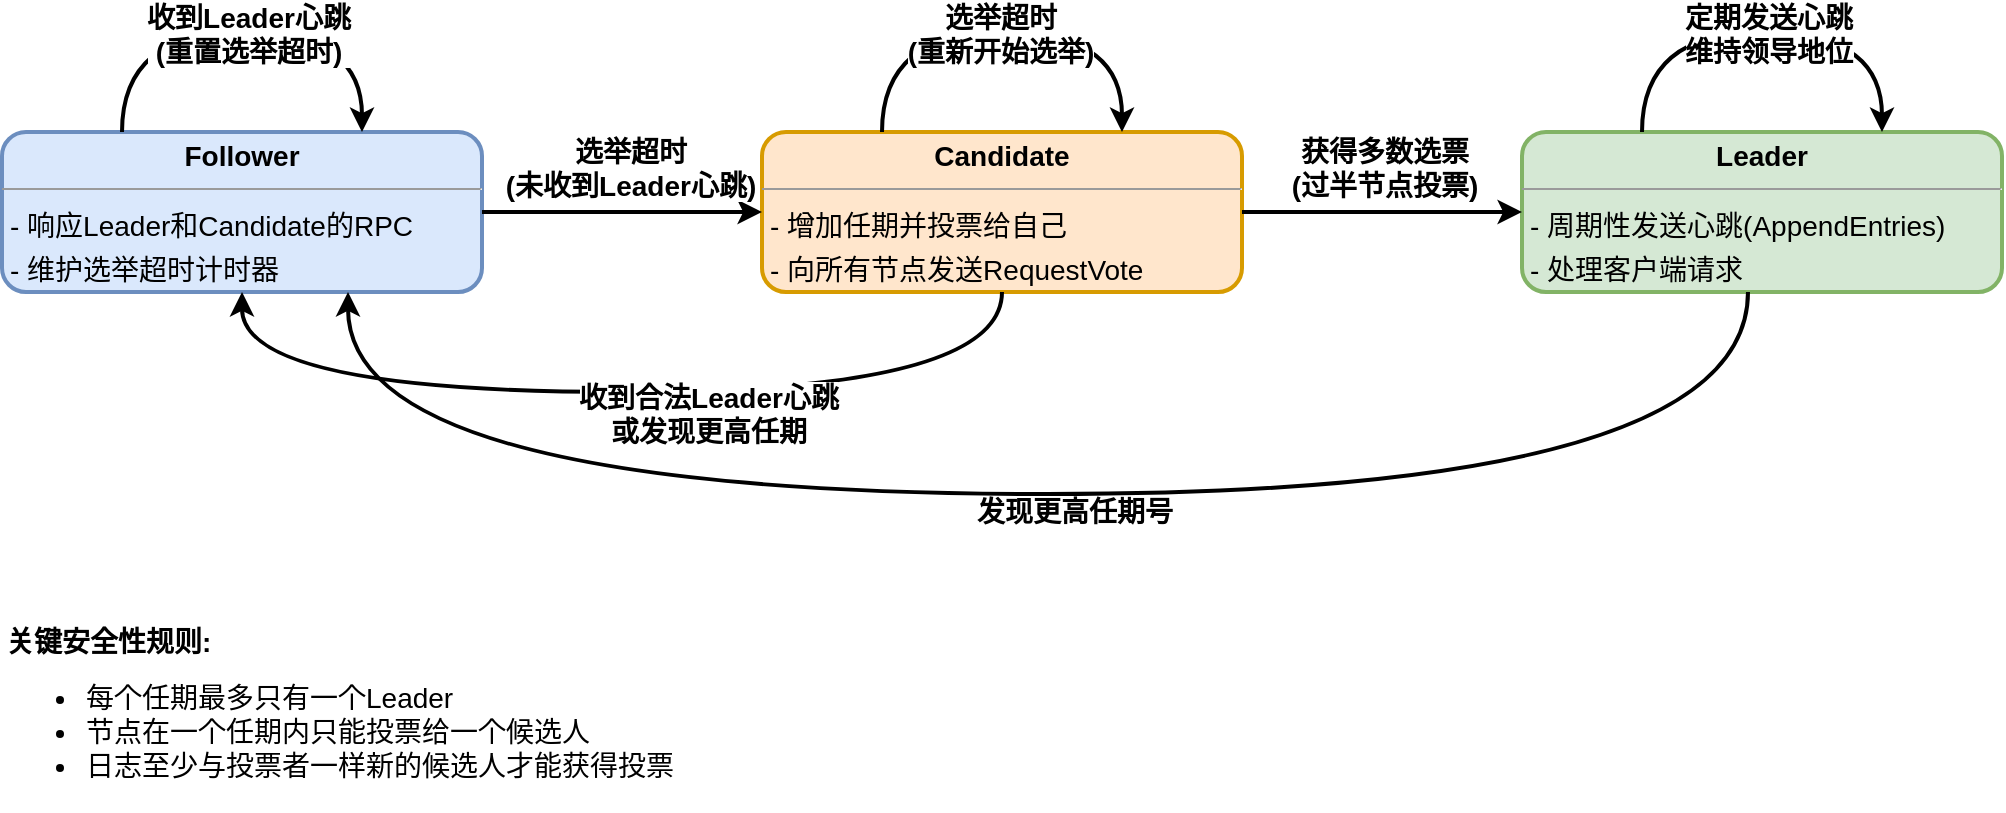 <mxfile version="26.2.14">
  <diagram name="Raft Leader选举状态机流程图" id="LkDxuzX8ql3CEM-Iv__S">
    <mxGraphModel dx="1140" dy="-1320" grid="0" gridSize="10" guides="1" tooltips="1" connect="1" arrows="1" fold="1" page="0" pageScale="1" pageWidth="850" pageHeight="1100" math="0" shadow="0">
      <root>
        <mxCell id="0" />
        <mxCell id="1" parent="0" />
        <mxCell id="Wd-uXgH5f4dMM6CjHKqw-105" value="&lt;p style=&quot;margin:0px;margin-top:4px;text-align:center;&quot;&gt;&lt;b&gt;Follower&lt;/b&gt;&lt;/p&gt;&lt;hr size=&quot;1&quot;&gt;&lt;p style=&quot;margin:0 0 0 4px;line-height:1.6;&quot;&gt;- 响应Leader和Candidate的RPC&lt;br&gt;- 维护选举超时计时器&lt;/p&gt;" style="verticalAlign=top;align=left;overflow=fill;fontSize=14;fontFamily=Helvetica;html=1;rounded=1;shadow=0;comic=0;labelBackgroundColor=none;strokeWidth=2;fillColor=#dae8fc;strokeColor=#6c8ebf;" vertex="1" parent="1">
          <mxGeometry x="108" y="2344" width="240" height="80" as="geometry" />
        </mxCell>
        <mxCell id="Wd-uXgH5f4dMM6CjHKqw-106" value="&lt;p style=&quot;margin:0px;margin-top:4px;text-align:center;&quot;&gt;&lt;b&gt;Candidate&lt;/b&gt;&lt;/p&gt;&lt;hr size=&quot;1&quot;&gt;&lt;p style=&quot;margin:0 0 0 4px;line-height:1.6;&quot;&gt;- 增加任期并投票给自己&lt;br&gt;- 向所有节点发送RequestVote&lt;/p&gt;" style="verticalAlign=top;align=left;overflow=fill;fontSize=14;fontFamily=Helvetica;html=1;rounded=1;shadow=0;comic=0;labelBackgroundColor=none;strokeWidth=2;fillColor=#ffe6cc;strokeColor=#d79b00;" vertex="1" parent="1">
          <mxGeometry x="488" y="2344" width="240" height="80" as="geometry" />
        </mxCell>
        <mxCell id="Wd-uXgH5f4dMM6CjHKqw-107" value="&lt;p style=&quot;margin:0px;margin-top:4px;text-align:center;&quot;&gt;&lt;b&gt;Leader&lt;/b&gt;&lt;/p&gt;&lt;hr size=&quot;1&quot;&gt;&lt;p style=&quot;margin:0 0 0 4px;line-height:1.6;&quot;&gt;- 周期性发送心跳(AppendEntries)&lt;br&gt;- 处理客户端请求&lt;/p&gt;" style="verticalAlign=top;align=left;overflow=fill;fontSize=14;fontFamily=Helvetica;html=1;rounded=1;shadow=0;comic=0;labelBackgroundColor=none;strokeWidth=2;fillColor=#d5e8d4;strokeColor=#82b366;" vertex="1" parent="1">
          <mxGeometry x="868" y="2344" width="240" height="80" as="geometry" />
        </mxCell>
        <mxCell id="Wd-uXgH5f4dMM6CjHKqw-108" value="" style="endArrow=classic;html=1;rounded=0;exitX=1;exitY=0.5;exitDx=0;exitDy=0;entryX=0;entryY=0.5;entryDx=0;entryDy=0;strokeWidth=2;" edge="1" parent="1" source="Wd-uXgH5f4dMM6CjHKqw-105" target="Wd-uXgH5f4dMM6CjHKqw-106">
          <mxGeometry width="50" height="50" relative="1" as="geometry">
            <mxPoint x="558" y="2604" as="sourcePoint" />
            <mxPoint x="608" y="2554" as="targetPoint" />
          </mxGeometry>
        </mxCell>
        <mxCell id="Wd-uXgH5f4dMM6CjHKqw-109" value="选举超时&#xa;(未收到Leader心跳)" style="edgeLabel;html=1;align=center;verticalAlign=middle;resizable=0;points=[];fontSize=14;fontStyle=1;labelBackgroundColor=#FFFFFF;" vertex="1" connectable="0" parent="Wd-uXgH5f4dMM6CjHKqw-108">
          <mxGeometry x="-0.018" y="2" relative="1" as="geometry">
            <mxPoint x="5" y="-20" as="offset" />
          </mxGeometry>
        </mxCell>
        <mxCell id="Wd-uXgH5f4dMM6CjHKqw-110" value="" style="endArrow=classic;html=1;rounded=0;exitX=1;exitY=0.5;exitDx=0;exitDy=0;entryX=0;entryY=0.5;entryDx=0;entryDy=0;strokeWidth=2;" edge="1" parent="1" source="Wd-uXgH5f4dMM6CjHKqw-106" target="Wd-uXgH5f4dMM6CjHKqw-107">
          <mxGeometry width="50" height="50" relative="1" as="geometry">
            <mxPoint x="558" y="2604" as="sourcePoint" />
            <mxPoint x="608" y="2554" as="targetPoint" />
          </mxGeometry>
        </mxCell>
        <mxCell id="Wd-uXgH5f4dMM6CjHKqw-111" value="获得多数选票&#xa;(过半节点投票)" style="edgeLabel;html=1;align=center;verticalAlign=middle;resizable=0;points=[];fontSize=14;fontStyle=1;labelBackgroundColor=#FFFFFF;" vertex="1" connectable="0" parent="Wd-uXgH5f4dMM6CjHKqw-110">
          <mxGeometry x="-0.057" y="2" relative="1" as="geometry">
            <mxPoint x="5" y="-20" as="offset" />
          </mxGeometry>
        </mxCell>
        <mxCell id="Wd-uXgH5f4dMM6CjHKqw-112" value="" style="endArrow=classic;html=1;rounded=0;exitX=0.5;exitY=1;exitDx=0;exitDy=0;entryX=0.75;entryY=1;entryDx=0;entryDy=0;strokeWidth=2;edgeStyle=orthogonalEdgeStyle;curved=1;" edge="1" parent="1">
          <mxGeometry width="50" height="50" relative="1" as="geometry">
            <mxPoint x="981.0" y="2424.0" as="sourcePoint" />
            <mxPoint x="281" y="2424.0" as="targetPoint" />
            <Array as="points">
              <mxPoint x="981" y="2525" />
              <mxPoint x="281" y="2525" />
            </Array>
          </mxGeometry>
        </mxCell>
        <mxCell id="Wd-uXgH5f4dMM6CjHKqw-113" value="发现更高任期号" style="edgeLabel;html=1;align=center;verticalAlign=middle;resizable=0;points=[];fontSize=14;fontStyle=1;labelBackgroundColor=#FFFFFF;" vertex="1" connectable="0" parent="Wd-uXgH5f4dMM6CjHKqw-112">
          <mxGeometry x="0.07" y="-3" relative="1" as="geometry">
            <mxPoint x="44" y="12" as="offset" />
          </mxGeometry>
        </mxCell>
        <mxCell id="Wd-uXgH5f4dMM6CjHKqw-114" value="" style="endArrow=classic;html=1;rounded=0;exitX=0.5;exitY=1;exitDx=0;exitDy=0;entryX=0.5;entryY=1;entryDx=0;entryDy=0;strokeWidth=2;edgeStyle=orthogonalEdgeStyle;curved=1;" edge="1" parent="1" source="Wd-uXgH5f4dMM6CjHKqw-106" target="Wd-uXgH5f4dMM6CjHKqw-105">
          <mxGeometry width="50" height="50" relative="1" as="geometry">
            <mxPoint x="558" y="2604" as="sourcePoint" />
            <mxPoint x="608" y="2554" as="targetPoint" />
            <Array as="points">
              <mxPoint x="608" y="2474" />
              <mxPoint x="228" y="2474" />
            </Array>
          </mxGeometry>
        </mxCell>
        <mxCell id="Wd-uXgH5f4dMM6CjHKqw-115" value="收到合法Leader心跳&#xa;或发现更高任期" style="edgeLabel;html=1;align=center;verticalAlign=middle;resizable=0;points=[];fontSize=14;fontStyle=1;labelBackgroundColor=#FFFFFF;" vertex="1" connectable="0" parent="Wd-uXgH5f4dMM6CjHKqw-114">
          <mxGeometry x="0.123" y="-1" relative="1" as="geometry">
            <mxPoint x="72" y="12" as="offset" />
          </mxGeometry>
        </mxCell>
        <mxCell id="Wd-uXgH5f4dMM6CjHKqw-116" value="" style="endArrow=classic;html=1;rounded=0;exitX=0.25;exitY=0;exitDx=0;exitDy=0;entryX=0.75;entryY=0;entryDx=0;entryDy=0;strokeWidth=2;edgeStyle=orthogonalEdgeStyle;curved=1;" edge="1" parent="1" source="Wd-uXgH5f4dMM6CjHKqw-106" target="Wd-uXgH5f4dMM6CjHKqw-106">
          <mxGeometry width="50" height="50" relative="1" as="geometry">
            <mxPoint x="558" y="2604" as="sourcePoint" />
            <mxPoint x="608" y="2554" as="targetPoint" />
            <Array as="points">
              <mxPoint x="548" y="2294" />
              <mxPoint x="668" y="2294" />
            </Array>
          </mxGeometry>
        </mxCell>
        <mxCell id="Wd-uXgH5f4dMM6CjHKqw-117" value="选举超时&#xa;(重新开始选举)" style="edgeLabel;html=1;align=center;verticalAlign=middle;resizable=0;points=[];fontSize=14;fontStyle=1;labelBackgroundColor=#FFFFFF;" vertex="1" connectable="0" parent="Wd-uXgH5f4dMM6CjHKqw-116">
          <mxGeometry x="-0.011" y="-1" relative="1" as="geometry">
            <mxPoint as="offset" />
          </mxGeometry>
        </mxCell>
        <mxCell id="Wd-uXgH5f4dMM6CjHKqw-118" value="" style="endArrow=classic;html=1;rounded=0;exitX=0.25;exitY=0;exitDx=0;exitDy=0;entryX=0.75;entryY=0;entryDx=0;entryDy=0;strokeWidth=2;edgeStyle=orthogonalEdgeStyle;curved=1;" edge="1" parent="1" source="Wd-uXgH5f4dMM6CjHKqw-105" target="Wd-uXgH5f4dMM6CjHKqw-105">
          <mxGeometry width="50" height="50" relative="1" as="geometry">
            <mxPoint x="558" y="2604" as="sourcePoint" />
            <mxPoint x="608" y="2554" as="targetPoint" />
            <Array as="points">
              <mxPoint x="168" y="2294" />
              <mxPoint x="288" y="2294" />
            </Array>
          </mxGeometry>
        </mxCell>
        <mxCell id="Wd-uXgH5f4dMM6CjHKqw-119" value="收到Leader心跳&#xa;(重置选举超时)" style="edgeLabel;html=1;align=center;verticalAlign=middle;resizable=0;points=[];fontSize=14;fontStyle=1;labelBackgroundColor=#FFFFFF;" vertex="1" connectable="0" parent="Wd-uXgH5f4dMM6CjHKqw-118">
          <mxGeometry x="0.029" y="-1" relative="1" as="geometry">
            <mxPoint as="offset" />
          </mxGeometry>
        </mxCell>
        <mxCell id="Wd-uXgH5f4dMM6CjHKqw-124" value="&lt;ul&gt;&lt;li&gt;每个任期最多只有一个Leader&lt;/li&gt;&lt;li&gt;节点在一个任期内只能投票给一个候选人&lt;/li&gt;&lt;li&gt;日志至少与投票者一样新的候选人才能获得投票&lt;/li&gt;&lt;/ul&gt;" style="text;html=1;strokeColor=none;fillColor=none;align=left;verticalAlign=middle;whiteSpace=wrap;rounded=0;fontSize=14;" vertex="1" parent="1">
          <mxGeometry x="108" y="2614" width="800" height="60" as="geometry" />
        </mxCell>
        <mxCell id="Wd-uXgH5f4dMM6CjHKqw-125" value="&lt;b&gt;关键安全性规则:&lt;/b&gt;" style="text;html=1;strokeColor=none;fillColor=none;align=left;verticalAlign=middle;whiteSpace=wrap;rounded=0;fontSize=14;" vertex="1" parent="1">
          <mxGeometry x="108" y="2584" width="200" height="30" as="geometry" />
        </mxCell>
        <mxCell id="Wd-uXgH5f4dMM6CjHKqw-126" value="" style="endArrow=classic;html=1;rounded=0;exitX=0.25;exitY=0;exitDx=0;exitDy=0;entryX=0.75;entryY=0;entryDx=0;entryDy=0;strokeWidth=2;edgeStyle=orthogonalEdgeStyle;curved=1;" edge="1" parent="1" source="Wd-uXgH5f4dMM6CjHKqw-107" target="Wd-uXgH5f4dMM6CjHKqw-107">
          <mxGeometry width="50" height="50" relative="1" as="geometry">
            <mxPoint x="928" y="2314" as="sourcePoint" />
            <mxPoint x="988" y="2314" as="targetPoint" />
            <Array as="points">
              <mxPoint x="928" y="2294" />
              <mxPoint x="1048" y="2294" />
            </Array>
          </mxGeometry>
        </mxCell>
        <mxCell id="Wd-uXgH5f4dMM6CjHKqw-127" value="定期发送心跳&#xa;维持领导地位" style="edgeLabel;html=1;align=center;verticalAlign=middle;resizable=0;points=[];fontSize=14;fontStyle=1;labelBackgroundColor=#FFFFFF;" vertex="1" connectable="0" parent="Wd-uXgH5f4dMM6CjHKqw-126">
          <mxGeometry x="0.029" y="-1" relative="1" as="geometry">
            <mxPoint as="offset" />
          </mxGeometry>
        </mxCell>
      </root>
    </mxGraphModel>
  </diagram>
</mxfile>
